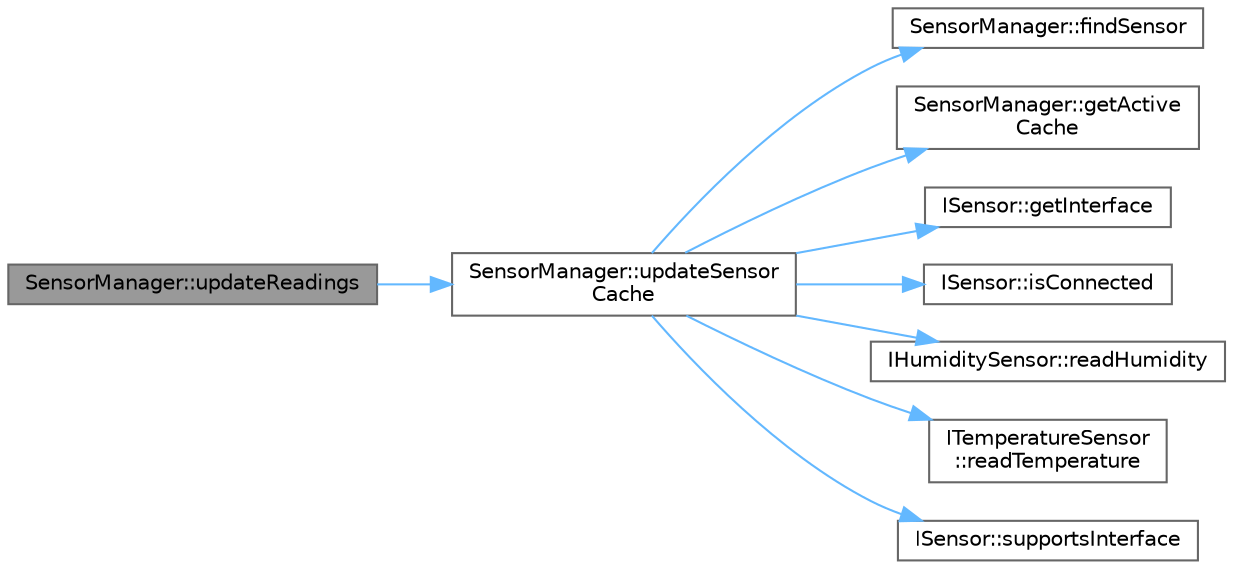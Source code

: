 digraph "SensorManager::updateReadings"
{
 // LATEX_PDF_SIZE
  bgcolor="transparent";
  edge [fontname=Helvetica,fontsize=10,labelfontname=Helvetica,labelfontsize=10];
  node [fontname=Helvetica,fontsize=10,shape=box,height=0.2,width=0.4];
  rankdir="LR";
  Node1 [id="Node000001",label="SensorManager::updateReadings",height=0.2,width=0.4,color="gray40", fillcolor="grey60", style="filled", fontcolor="black",tooltip="Update readings from all sensors."];
  Node1 -> Node2 [id="edge1_Node000001_Node000002",color="steelblue1",style="solid",tooltip=" "];
  Node2 [id="Node000002",label="SensorManager::updateSensor\lCache",height=0.2,width=0.4,color="grey40", fillcolor="white", style="filled",URL="$class_sensor_manager.html#aaa624bba75f0859b4581080aaf57778c",tooltip="Update readings for a single sensor."];
  Node2 -> Node3 [id="edge2_Node000002_Node000003",color="steelblue1",style="solid",tooltip=" "];
  Node3 [id="Node000003",label="SensorManager::findSensor",height=0.2,width=0.4,color="grey40", fillcolor="white", style="filled",URL="$class_sensor_manager.html#a83b53fec526382a408794f7fa38ca72f",tooltip="Find a sensor by name."];
  Node2 -> Node4 [id="edge3_Node000002_Node000004",color="steelblue1",style="solid",tooltip=" "];
  Node4 [id="Node000004",label="SensorManager::getActive\lCache",height=0.2,width=0.4,color="grey40", fillcolor="white", style="filled",URL="$class_sensor_manager.html#a880fda184e3437282935f2682d170a49",tooltip="Get the active buffer being written to."];
  Node2 -> Node5 [id="edge4_Node000002_Node000005",color="steelblue1",style="solid",tooltip=" "];
  Node5 [id="Node000005",label="ISensor::getInterface",height=0.2,width=0.4,color="grey40", fillcolor="white", style="filled",URL="$class_i_sensor.html#a121bd5c03bbb2c9f27addea330bdc705",tooltip="Get interface implementation."];
  Node2 -> Node6 [id="edge5_Node000002_Node000006",color="steelblue1",style="solid",tooltip=" "];
  Node6 [id="Node000006",label="ISensor::isConnected",height=0.2,width=0.4,color="grey40", fillcolor="white", style="filled",URL="$class_i_sensor.html#ac7678115a091121756493cd2da886a5c",tooltip="Check if sensor is connected and working."];
  Node2 -> Node7 [id="edge6_Node000002_Node000007",color="steelblue1",style="solid",tooltip=" "];
  Node7 [id="Node000007",label="IHumiditySensor::readHumidity",height=0.2,width=0.4,color="grey40", fillcolor="white", style="filled",URL="$class_i_humidity_sensor.html#afec1199e10ebd2817e7696833b8214e0",tooltip="Read current humidity from sensor."];
  Node2 -> Node8 [id="edge7_Node000002_Node000008",color="steelblue1",style="solid",tooltip=" "];
  Node8 [id="Node000008",label="ITemperatureSensor\l::readTemperature",height=0.2,width=0.4,color="grey40", fillcolor="white", style="filled",URL="$class_i_temperature_sensor.html#a05d1fe036c425114f331d817fc24c6e7",tooltip="Read current temperature from sensor."];
  Node2 -> Node9 [id="edge8_Node000002_Node000009",color="steelblue1",style="solid",tooltip=" "];
  Node9 [id="Node000009",label="ISensor::supportsInterface",height=0.2,width=0.4,color="grey40", fillcolor="white", style="filled",URL="$class_i_sensor.html#a0aa4dae9e1a5405d10ab3d5354b816af",tooltip="Check if sensor supports a specific interface."];
}
